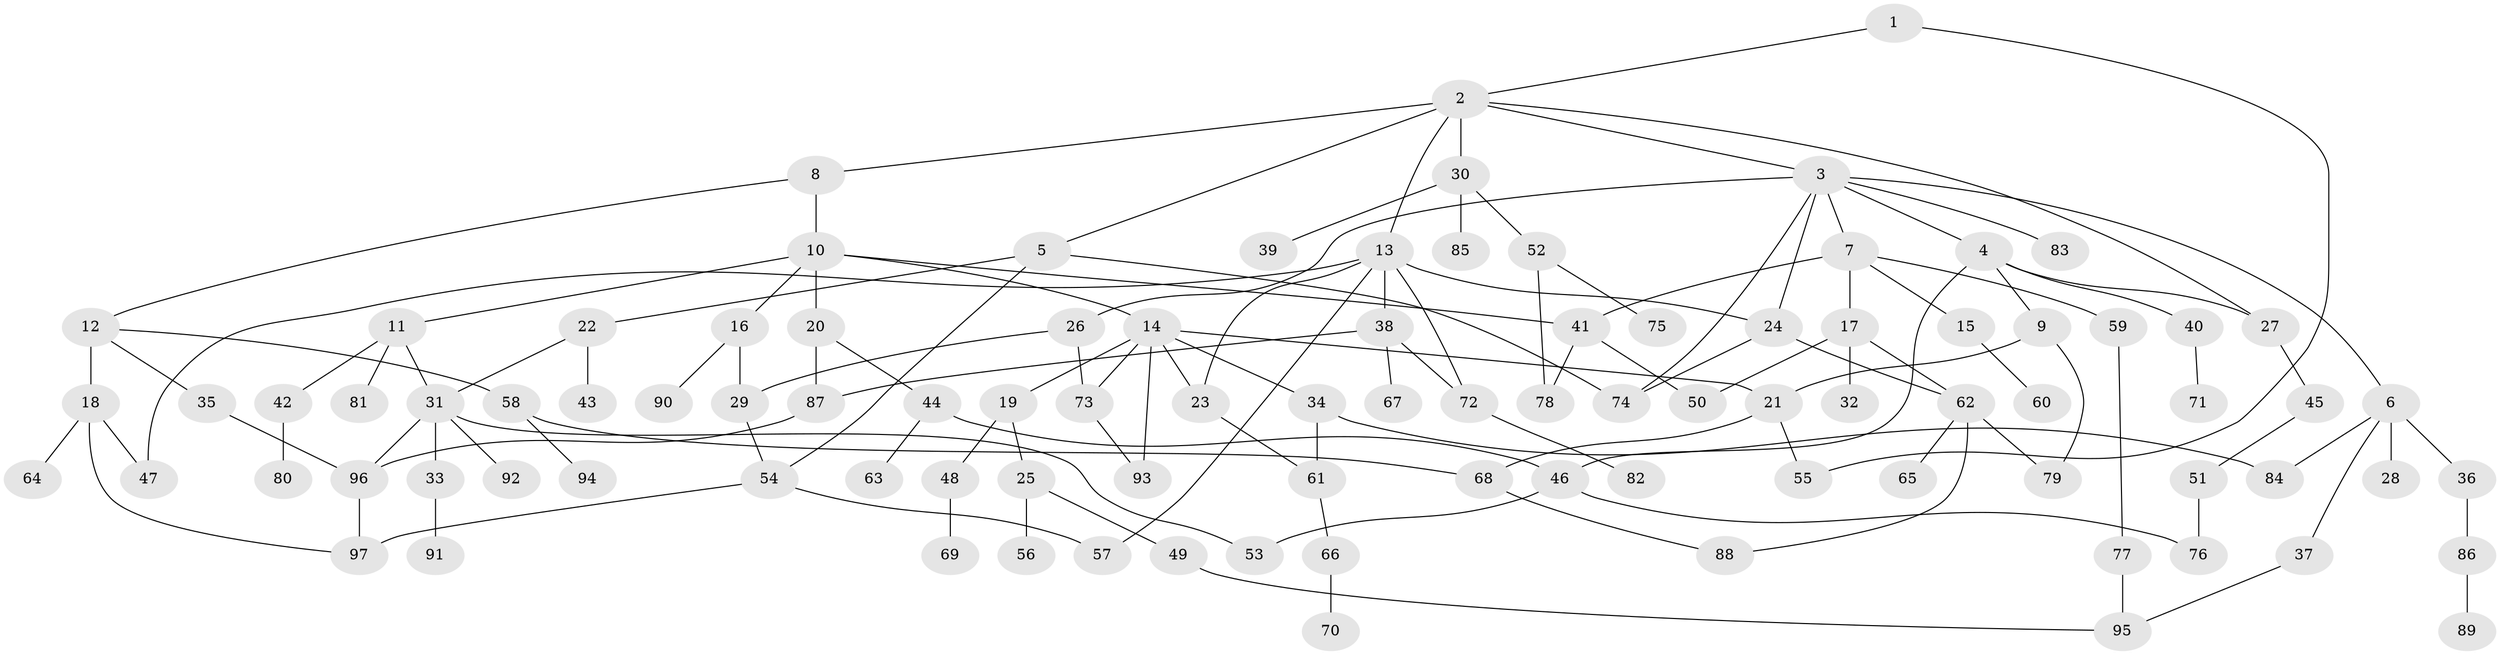 // coarse degree distribution, {2: 0.1746031746031746, 8: 0.015873015873015872, 7: 0.031746031746031744, 5: 0.07936507936507936, 4: 0.20634920634920634, 6: 0.031746031746031744, 3: 0.12698412698412698, 11: 0.015873015873015872, 1: 0.31746031746031744}
// Generated by graph-tools (version 1.1) at 2025/23/03/03/25 07:23:30]
// undirected, 97 vertices, 130 edges
graph export_dot {
graph [start="1"]
  node [color=gray90,style=filled];
  1;
  2;
  3;
  4;
  5;
  6;
  7;
  8;
  9;
  10;
  11;
  12;
  13;
  14;
  15;
  16;
  17;
  18;
  19;
  20;
  21;
  22;
  23;
  24;
  25;
  26;
  27;
  28;
  29;
  30;
  31;
  32;
  33;
  34;
  35;
  36;
  37;
  38;
  39;
  40;
  41;
  42;
  43;
  44;
  45;
  46;
  47;
  48;
  49;
  50;
  51;
  52;
  53;
  54;
  55;
  56;
  57;
  58;
  59;
  60;
  61;
  62;
  63;
  64;
  65;
  66;
  67;
  68;
  69;
  70;
  71;
  72;
  73;
  74;
  75;
  76;
  77;
  78;
  79;
  80;
  81;
  82;
  83;
  84;
  85;
  86;
  87;
  88;
  89;
  90;
  91;
  92;
  93;
  94;
  95;
  96;
  97;
  1 -- 2;
  1 -- 55;
  2 -- 3;
  2 -- 5;
  2 -- 8;
  2 -- 13;
  2 -- 27;
  2 -- 30;
  3 -- 4;
  3 -- 6;
  3 -- 7;
  3 -- 24;
  3 -- 26;
  3 -- 83;
  3 -- 74;
  4 -- 9;
  4 -- 40;
  4 -- 46;
  4 -- 27;
  5 -- 22;
  5 -- 74;
  5 -- 54;
  6 -- 28;
  6 -- 36;
  6 -- 37;
  6 -- 84;
  7 -- 15;
  7 -- 17;
  7 -- 59;
  7 -- 41;
  8 -- 10;
  8 -- 12;
  9 -- 79;
  9 -- 21;
  10 -- 11;
  10 -- 14;
  10 -- 16;
  10 -- 20;
  10 -- 41;
  11 -- 42;
  11 -- 81;
  11 -- 31;
  12 -- 18;
  12 -- 35;
  12 -- 58;
  13 -- 23;
  13 -- 38;
  13 -- 47;
  13 -- 57;
  13 -- 72;
  13 -- 24;
  14 -- 19;
  14 -- 21;
  14 -- 34;
  14 -- 93;
  14 -- 23;
  14 -- 73;
  15 -- 60;
  16 -- 29;
  16 -- 90;
  17 -- 32;
  17 -- 50;
  17 -- 62;
  18 -- 64;
  18 -- 47;
  18 -- 97;
  19 -- 25;
  19 -- 48;
  20 -- 44;
  20 -- 87;
  21 -- 68;
  21 -- 55;
  22 -- 31;
  22 -- 43;
  23 -- 61;
  24 -- 62;
  24 -- 74;
  25 -- 49;
  25 -- 56;
  26 -- 73;
  26 -- 29;
  27 -- 45;
  29 -- 54;
  30 -- 39;
  30 -- 52;
  30 -- 85;
  31 -- 33;
  31 -- 53;
  31 -- 92;
  31 -- 96;
  33 -- 91;
  34 -- 84;
  34 -- 61;
  35 -- 96;
  36 -- 86;
  37 -- 95;
  38 -- 67;
  38 -- 87;
  38 -- 72;
  40 -- 71;
  41 -- 50;
  41 -- 78;
  42 -- 80;
  44 -- 63;
  44 -- 46;
  45 -- 51;
  46 -- 76;
  46 -- 53;
  48 -- 69;
  49 -- 95;
  51 -- 76;
  52 -- 75;
  52 -- 78;
  54 -- 97;
  54 -- 57;
  58 -- 94;
  58 -- 68;
  59 -- 77;
  61 -- 66;
  62 -- 65;
  62 -- 88;
  62 -- 79;
  66 -- 70;
  68 -- 88;
  72 -- 82;
  73 -- 93;
  77 -- 95;
  86 -- 89;
  87 -- 96;
  96 -- 97;
}
